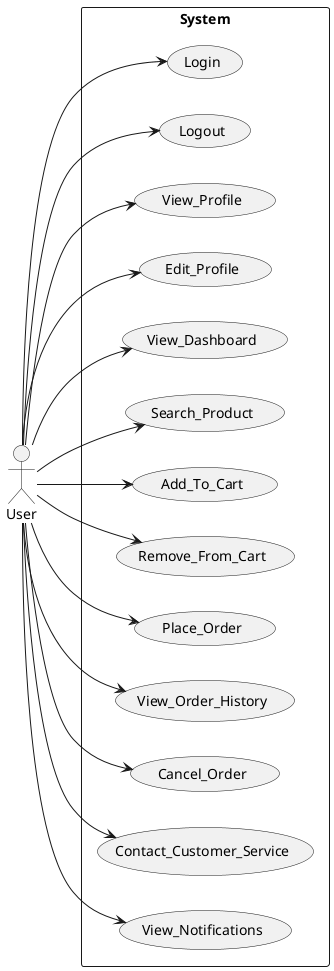 @startuml
left to right direction

actor User

rectangle "System" {
  usecase "Login"
  usecase "Logout"
  usecase "View_Profile"
  usecase "Edit_Profile"
  usecase "View_Dashboard"
  usecase "Search_Product"
  usecase "Add_To_Cart"
  usecase "Remove_From_Cart"
  usecase "Place_Order"
  usecase "View_Order_History"
  usecase "Cancel_Order"
  usecase "Contact_Customer_Service"
  usecase "View_Notifications"
}

User --> Login
User --> Logout
User --> View_Profile
User --> Edit_Profile
User --> View_Dashboard
User --> Search_Product
User --> Add_To_Cart
User --> Remove_From_Cart
User --> Place_Order
User --> View_Order_History
User --> Cancel_Order
User --> Contact_Customer_Service
User --> View_Notifications

@enduml
